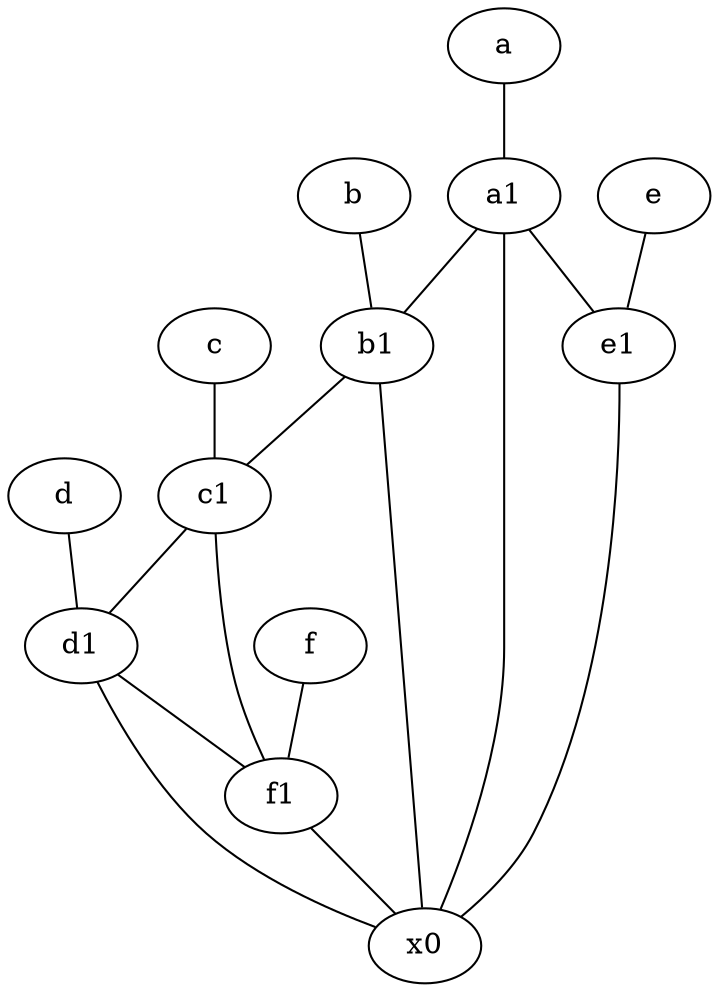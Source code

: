 graph {
	node [labelfontsize=50]
	b1 [labelfontsize=50 pos="9,4!"]
	e1 [labelfontsize=50 pos="7,7!"]
	d1 [labelfontsize=50 pos="3,5!"]
	b [labelfontsize=50 pos="10,4!"]
	c1 [labelfontsize=50 pos="4.5,3!"]
	a1 [labelfontsize=50 pos="8,3!"]
	c [labelfontsize=50 pos="4.5,2!"]
	a [labelfontsize=50 pos="8,2!"]
	d [labelfontsize=50 pos="2,5!"]
	e [labelfontsize=50 pos="7,9!"]
	x0 [labelfontsize=50]
	f [labelfontsize=50 pos="3,9!"]
	f1 [labelfontsize=50 pos="3,8!"]
	e -- e1
	a -- a1
	a1 -- x0
	d1 -- f1
	c -- c1
	e1 -- x0
	b -- b1
	b1 -- c1
	b1 -- x0
	d1 -- x0
	f1 -- x0
	d -- d1
	a1 -- e1
	c1 -- d1
	c1 -- f1
	f -- f1
	a1 -- b1
}
